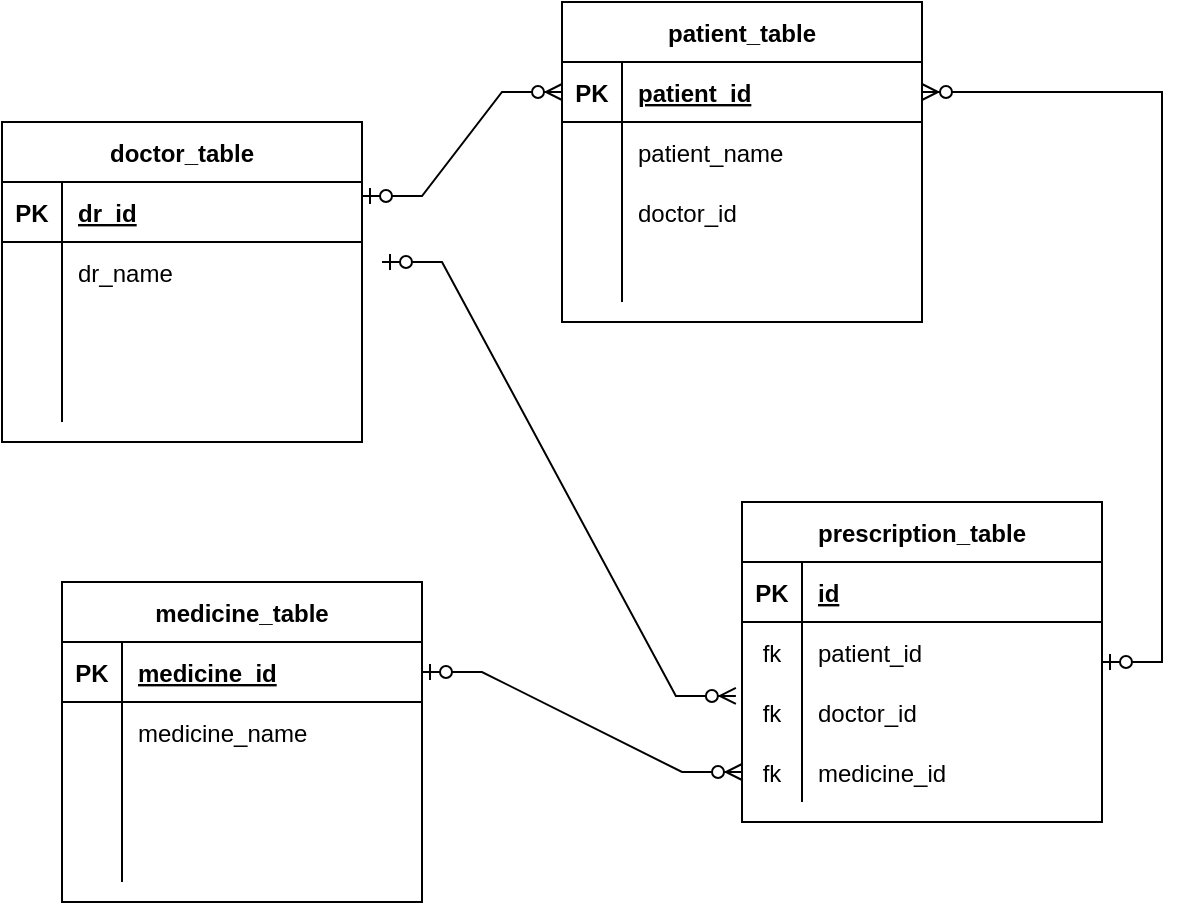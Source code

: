 <mxfile version="20.0.4"><diagram id="yDkpwJsLN8eAx4qlXKnx" name="Page-1"><mxGraphModel dx="763" dy="586" grid="1" gridSize="10" guides="1" tooltips="1" connect="1" arrows="1" fold="1" page="1" pageScale="1" pageWidth="827" pageHeight="1169" math="0" shadow="0"><root><mxCell id="0"/><mxCell id="1" parent="0"/><mxCell id="M7rrwOhOTfIWqPwgPmMR-1" value="doctor_table" style="shape=table;startSize=30;container=1;collapsible=1;childLayout=tableLayout;fixedRows=1;rowLines=0;fontStyle=1;align=center;resizeLast=1;" vertex="1" parent="1"><mxGeometry x="110" y="110" width="180" height="160" as="geometry"/></mxCell><mxCell id="M7rrwOhOTfIWqPwgPmMR-2" value="" style="shape=tableRow;horizontal=0;startSize=0;swimlaneHead=0;swimlaneBody=0;fillColor=none;collapsible=0;dropTarget=0;points=[[0,0.5],[1,0.5]];portConstraint=eastwest;top=0;left=0;right=0;bottom=1;" vertex="1" parent="M7rrwOhOTfIWqPwgPmMR-1"><mxGeometry y="30" width="180" height="30" as="geometry"/></mxCell><mxCell id="M7rrwOhOTfIWqPwgPmMR-3" value="PK" style="shape=partialRectangle;connectable=0;fillColor=none;top=0;left=0;bottom=0;right=0;fontStyle=1;overflow=hidden;" vertex="1" parent="M7rrwOhOTfIWqPwgPmMR-2"><mxGeometry width="30" height="30" as="geometry"><mxRectangle width="30" height="30" as="alternateBounds"/></mxGeometry></mxCell><mxCell id="M7rrwOhOTfIWqPwgPmMR-4" value="dr_id" style="shape=partialRectangle;connectable=0;fillColor=none;top=0;left=0;bottom=0;right=0;align=left;spacingLeft=6;fontStyle=5;overflow=hidden;" vertex="1" parent="M7rrwOhOTfIWqPwgPmMR-2"><mxGeometry x="30" width="150" height="30" as="geometry"><mxRectangle width="150" height="30" as="alternateBounds"/></mxGeometry></mxCell><mxCell id="M7rrwOhOTfIWqPwgPmMR-5" value="" style="shape=tableRow;horizontal=0;startSize=0;swimlaneHead=0;swimlaneBody=0;fillColor=none;collapsible=0;dropTarget=0;points=[[0,0.5],[1,0.5]];portConstraint=eastwest;top=0;left=0;right=0;bottom=0;" vertex="1" parent="M7rrwOhOTfIWqPwgPmMR-1"><mxGeometry y="60" width="180" height="30" as="geometry"/></mxCell><mxCell id="M7rrwOhOTfIWqPwgPmMR-6" value="" style="shape=partialRectangle;connectable=0;fillColor=none;top=0;left=0;bottom=0;right=0;editable=1;overflow=hidden;" vertex="1" parent="M7rrwOhOTfIWqPwgPmMR-5"><mxGeometry width="30" height="30" as="geometry"><mxRectangle width="30" height="30" as="alternateBounds"/></mxGeometry></mxCell><mxCell id="M7rrwOhOTfIWqPwgPmMR-7" value="dr_name" style="shape=partialRectangle;connectable=0;fillColor=none;top=0;left=0;bottom=0;right=0;align=left;spacingLeft=6;overflow=hidden;" vertex="1" parent="M7rrwOhOTfIWqPwgPmMR-5"><mxGeometry x="30" width="150" height="30" as="geometry"><mxRectangle width="150" height="30" as="alternateBounds"/></mxGeometry></mxCell><mxCell id="M7rrwOhOTfIWqPwgPmMR-8" value="" style="shape=tableRow;horizontal=0;startSize=0;swimlaneHead=0;swimlaneBody=0;fillColor=none;collapsible=0;dropTarget=0;points=[[0,0.5],[1,0.5]];portConstraint=eastwest;top=0;left=0;right=0;bottom=0;" vertex="1" parent="M7rrwOhOTfIWqPwgPmMR-1"><mxGeometry y="90" width="180" height="30" as="geometry"/></mxCell><mxCell id="M7rrwOhOTfIWqPwgPmMR-9" value="" style="shape=partialRectangle;connectable=0;fillColor=none;top=0;left=0;bottom=0;right=0;editable=1;overflow=hidden;" vertex="1" parent="M7rrwOhOTfIWqPwgPmMR-8"><mxGeometry width="30" height="30" as="geometry"><mxRectangle width="30" height="30" as="alternateBounds"/></mxGeometry></mxCell><mxCell id="M7rrwOhOTfIWqPwgPmMR-10" value="" style="shape=partialRectangle;connectable=0;fillColor=none;top=0;left=0;bottom=0;right=0;align=left;spacingLeft=6;overflow=hidden;" vertex="1" parent="M7rrwOhOTfIWqPwgPmMR-8"><mxGeometry x="30" width="150" height="30" as="geometry"><mxRectangle width="150" height="30" as="alternateBounds"/></mxGeometry></mxCell><mxCell id="M7rrwOhOTfIWqPwgPmMR-11" value="" style="shape=tableRow;horizontal=0;startSize=0;swimlaneHead=0;swimlaneBody=0;fillColor=none;collapsible=0;dropTarget=0;points=[[0,0.5],[1,0.5]];portConstraint=eastwest;top=0;left=0;right=0;bottom=0;" vertex="1" parent="M7rrwOhOTfIWqPwgPmMR-1"><mxGeometry y="120" width="180" height="30" as="geometry"/></mxCell><mxCell id="M7rrwOhOTfIWqPwgPmMR-12" value="" style="shape=partialRectangle;connectable=0;fillColor=none;top=0;left=0;bottom=0;right=0;editable=1;overflow=hidden;" vertex="1" parent="M7rrwOhOTfIWqPwgPmMR-11"><mxGeometry width="30" height="30" as="geometry"><mxRectangle width="30" height="30" as="alternateBounds"/></mxGeometry></mxCell><mxCell id="M7rrwOhOTfIWqPwgPmMR-13" value="" style="shape=partialRectangle;connectable=0;fillColor=none;top=0;left=0;bottom=0;right=0;align=left;spacingLeft=6;overflow=hidden;" vertex="1" parent="M7rrwOhOTfIWqPwgPmMR-11"><mxGeometry x="30" width="150" height="30" as="geometry"><mxRectangle width="150" height="30" as="alternateBounds"/></mxGeometry></mxCell><mxCell id="M7rrwOhOTfIWqPwgPmMR-14" value="patient_table" style="shape=table;startSize=30;container=1;collapsible=1;childLayout=tableLayout;fixedRows=1;rowLines=0;fontStyle=1;align=center;resizeLast=1;" vertex="1" parent="1"><mxGeometry x="390" y="50" width="180" height="160" as="geometry"/></mxCell><mxCell id="M7rrwOhOTfIWqPwgPmMR-15" value="" style="shape=tableRow;horizontal=0;startSize=0;swimlaneHead=0;swimlaneBody=0;fillColor=none;collapsible=0;dropTarget=0;points=[[0,0.5],[1,0.5]];portConstraint=eastwest;top=0;left=0;right=0;bottom=1;" vertex="1" parent="M7rrwOhOTfIWqPwgPmMR-14"><mxGeometry y="30" width="180" height="30" as="geometry"/></mxCell><mxCell id="M7rrwOhOTfIWqPwgPmMR-16" value="PK" style="shape=partialRectangle;connectable=0;fillColor=none;top=0;left=0;bottom=0;right=0;fontStyle=1;overflow=hidden;" vertex="1" parent="M7rrwOhOTfIWqPwgPmMR-15"><mxGeometry width="30" height="30" as="geometry"><mxRectangle width="30" height="30" as="alternateBounds"/></mxGeometry></mxCell><mxCell id="M7rrwOhOTfIWqPwgPmMR-17" value="patient_id" style="shape=partialRectangle;connectable=0;fillColor=none;top=0;left=0;bottom=0;right=0;align=left;spacingLeft=6;fontStyle=5;overflow=hidden;" vertex="1" parent="M7rrwOhOTfIWqPwgPmMR-15"><mxGeometry x="30" width="150" height="30" as="geometry"><mxRectangle width="150" height="30" as="alternateBounds"/></mxGeometry></mxCell><mxCell id="M7rrwOhOTfIWqPwgPmMR-18" value="" style="shape=tableRow;horizontal=0;startSize=0;swimlaneHead=0;swimlaneBody=0;fillColor=none;collapsible=0;dropTarget=0;points=[[0,0.5],[1,0.5]];portConstraint=eastwest;top=0;left=0;right=0;bottom=0;" vertex="1" parent="M7rrwOhOTfIWqPwgPmMR-14"><mxGeometry y="60" width="180" height="30" as="geometry"/></mxCell><mxCell id="M7rrwOhOTfIWqPwgPmMR-19" value="" style="shape=partialRectangle;connectable=0;fillColor=none;top=0;left=0;bottom=0;right=0;editable=1;overflow=hidden;" vertex="1" parent="M7rrwOhOTfIWqPwgPmMR-18"><mxGeometry width="30" height="30" as="geometry"><mxRectangle width="30" height="30" as="alternateBounds"/></mxGeometry></mxCell><mxCell id="M7rrwOhOTfIWqPwgPmMR-20" value="patient_name" style="shape=partialRectangle;connectable=0;fillColor=none;top=0;left=0;bottom=0;right=0;align=left;spacingLeft=6;overflow=hidden;" vertex="1" parent="M7rrwOhOTfIWqPwgPmMR-18"><mxGeometry x="30" width="150" height="30" as="geometry"><mxRectangle width="150" height="30" as="alternateBounds"/></mxGeometry></mxCell><mxCell id="M7rrwOhOTfIWqPwgPmMR-21" value="" style="shape=tableRow;horizontal=0;startSize=0;swimlaneHead=0;swimlaneBody=0;fillColor=none;collapsible=0;dropTarget=0;points=[[0,0.5],[1,0.5]];portConstraint=eastwest;top=0;left=0;right=0;bottom=0;" vertex="1" parent="M7rrwOhOTfIWqPwgPmMR-14"><mxGeometry y="90" width="180" height="30" as="geometry"/></mxCell><mxCell id="M7rrwOhOTfIWqPwgPmMR-22" value="" style="shape=partialRectangle;connectable=0;fillColor=none;top=0;left=0;bottom=0;right=0;editable=1;overflow=hidden;" vertex="1" parent="M7rrwOhOTfIWqPwgPmMR-21"><mxGeometry width="30" height="30" as="geometry"><mxRectangle width="30" height="30" as="alternateBounds"/></mxGeometry></mxCell><mxCell id="M7rrwOhOTfIWqPwgPmMR-23" value="doctor_id" style="shape=partialRectangle;connectable=0;fillColor=none;top=0;left=0;bottom=0;right=0;align=left;spacingLeft=6;overflow=hidden;" vertex="1" parent="M7rrwOhOTfIWqPwgPmMR-21"><mxGeometry x="30" width="150" height="30" as="geometry"><mxRectangle width="150" height="30" as="alternateBounds"/></mxGeometry></mxCell><mxCell id="M7rrwOhOTfIWqPwgPmMR-24" value="" style="shape=tableRow;horizontal=0;startSize=0;swimlaneHead=0;swimlaneBody=0;fillColor=none;collapsible=0;dropTarget=0;points=[[0,0.5],[1,0.5]];portConstraint=eastwest;top=0;left=0;right=0;bottom=0;" vertex="1" parent="M7rrwOhOTfIWqPwgPmMR-14"><mxGeometry y="120" width="180" height="30" as="geometry"/></mxCell><mxCell id="M7rrwOhOTfIWqPwgPmMR-25" value="" style="shape=partialRectangle;connectable=0;fillColor=none;top=0;left=0;bottom=0;right=0;editable=1;overflow=hidden;" vertex="1" parent="M7rrwOhOTfIWqPwgPmMR-24"><mxGeometry width="30" height="30" as="geometry"><mxRectangle width="30" height="30" as="alternateBounds"/></mxGeometry></mxCell><mxCell id="M7rrwOhOTfIWqPwgPmMR-26" value="" style="shape=partialRectangle;connectable=0;fillColor=none;top=0;left=0;bottom=0;right=0;align=left;spacingLeft=6;overflow=hidden;" vertex="1" parent="M7rrwOhOTfIWqPwgPmMR-24"><mxGeometry x="30" width="150" height="30" as="geometry"><mxRectangle width="150" height="30" as="alternateBounds"/></mxGeometry></mxCell><mxCell id="M7rrwOhOTfIWqPwgPmMR-27" value="medicine_table" style="shape=table;startSize=30;container=1;collapsible=1;childLayout=tableLayout;fixedRows=1;rowLines=0;fontStyle=1;align=center;resizeLast=1;" vertex="1" parent="1"><mxGeometry x="140" y="340" width="180" height="160" as="geometry"/></mxCell><mxCell id="M7rrwOhOTfIWqPwgPmMR-28" value="" style="shape=tableRow;horizontal=0;startSize=0;swimlaneHead=0;swimlaneBody=0;fillColor=none;collapsible=0;dropTarget=0;points=[[0,0.5],[1,0.5]];portConstraint=eastwest;top=0;left=0;right=0;bottom=1;" vertex="1" parent="M7rrwOhOTfIWqPwgPmMR-27"><mxGeometry y="30" width="180" height="30" as="geometry"/></mxCell><mxCell id="M7rrwOhOTfIWqPwgPmMR-29" value="PK" style="shape=partialRectangle;connectable=0;fillColor=none;top=0;left=0;bottom=0;right=0;fontStyle=1;overflow=hidden;" vertex="1" parent="M7rrwOhOTfIWqPwgPmMR-28"><mxGeometry width="30" height="30" as="geometry"><mxRectangle width="30" height="30" as="alternateBounds"/></mxGeometry></mxCell><mxCell id="M7rrwOhOTfIWqPwgPmMR-30" value="medicine_id" style="shape=partialRectangle;connectable=0;fillColor=none;top=0;left=0;bottom=0;right=0;align=left;spacingLeft=6;fontStyle=5;overflow=hidden;" vertex="1" parent="M7rrwOhOTfIWqPwgPmMR-28"><mxGeometry x="30" width="150" height="30" as="geometry"><mxRectangle width="150" height="30" as="alternateBounds"/></mxGeometry></mxCell><mxCell id="M7rrwOhOTfIWqPwgPmMR-31" value="" style="shape=tableRow;horizontal=0;startSize=0;swimlaneHead=0;swimlaneBody=0;fillColor=none;collapsible=0;dropTarget=0;points=[[0,0.5],[1,0.5]];portConstraint=eastwest;top=0;left=0;right=0;bottom=0;" vertex="1" parent="M7rrwOhOTfIWqPwgPmMR-27"><mxGeometry y="60" width="180" height="30" as="geometry"/></mxCell><mxCell id="M7rrwOhOTfIWqPwgPmMR-32" value="" style="shape=partialRectangle;connectable=0;fillColor=none;top=0;left=0;bottom=0;right=0;editable=1;overflow=hidden;" vertex="1" parent="M7rrwOhOTfIWqPwgPmMR-31"><mxGeometry width="30" height="30" as="geometry"><mxRectangle width="30" height="30" as="alternateBounds"/></mxGeometry></mxCell><mxCell id="M7rrwOhOTfIWqPwgPmMR-33" value="medicine_name" style="shape=partialRectangle;connectable=0;fillColor=none;top=0;left=0;bottom=0;right=0;align=left;spacingLeft=6;overflow=hidden;" vertex="1" parent="M7rrwOhOTfIWqPwgPmMR-31"><mxGeometry x="30" width="150" height="30" as="geometry"><mxRectangle width="150" height="30" as="alternateBounds"/></mxGeometry></mxCell><mxCell id="M7rrwOhOTfIWqPwgPmMR-34" value="" style="shape=tableRow;horizontal=0;startSize=0;swimlaneHead=0;swimlaneBody=0;fillColor=none;collapsible=0;dropTarget=0;points=[[0,0.5],[1,0.5]];portConstraint=eastwest;top=0;left=0;right=0;bottom=0;" vertex="1" parent="M7rrwOhOTfIWqPwgPmMR-27"><mxGeometry y="90" width="180" height="30" as="geometry"/></mxCell><mxCell id="M7rrwOhOTfIWqPwgPmMR-35" value="" style="shape=partialRectangle;connectable=0;fillColor=none;top=0;left=0;bottom=0;right=0;editable=1;overflow=hidden;" vertex="1" parent="M7rrwOhOTfIWqPwgPmMR-34"><mxGeometry width="30" height="30" as="geometry"><mxRectangle width="30" height="30" as="alternateBounds"/></mxGeometry></mxCell><mxCell id="M7rrwOhOTfIWqPwgPmMR-36" value="" style="shape=partialRectangle;connectable=0;fillColor=none;top=0;left=0;bottom=0;right=0;align=left;spacingLeft=6;overflow=hidden;" vertex="1" parent="M7rrwOhOTfIWqPwgPmMR-34"><mxGeometry x="30" width="150" height="30" as="geometry"><mxRectangle width="150" height="30" as="alternateBounds"/></mxGeometry></mxCell><mxCell id="M7rrwOhOTfIWqPwgPmMR-37" value="" style="shape=tableRow;horizontal=0;startSize=0;swimlaneHead=0;swimlaneBody=0;fillColor=none;collapsible=0;dropTarget=0;points=[[0,0.5],[1,0.5]];portConstraint=eastwest;top=0;left=0;right=0;bottom=0;" vertex="1" parent="M7rrwOhOTfIWqPwgPmMR-27"><mxGeometry y="120" width="180" height="30" as="geometry"/></mxCell><mxCell id="M7rrwOhOTfIWqPwgPmMR-38" value="" style="shape=partialRectangle;connectable=0;fillColor=none;top=0;left=0;bottom=0;right=0;editable=1;overflow=hidden;" vertex="1" parent="M7rrwOhOTfIWqPwgPmMR-37"><mxGeometry width="30" height="30" as="geometry"><mxRectangle width="30" height="30" as="alternateBounds"/></mxGeometry></mxCell><mxCell id="M7rrwOhOTfIWqPwgPmMR-39" value="" style="shape=partialRectangle;connectable=0;fillColor=none;top=0;left=0;bottom=0;right=0;align=left;spacingLeft=6;overflow=hidden;" vertex="1" parent="M7rrwOhOTfIWqPwgPmMR-37"><mxGeometry x="30" width="150" height="30" as="geometry"><mxRectangle width="150" height="30" as="alternateBounds"/></mxGeometry></mxCell><mxCell id="M7rrwOhOTfIWqPwgPmMR-40" value="prescription_table" style="shape=table;startSize=30;container=1;collapsible=1;childLayout=tableLayout;fixedRows=1;rowLines=0;fontStyle=1;align=center;resizeLast=1;" vertex="1" parent="1"><mxGeometry x="480" y="300" width="180" height="160" as="geometry"/></mxCell><mxCell id="M7rrwOhOTfIWqPwgPmMR-41" value="" style="shape=tableRow;horizontal=0;startSize=0;swimlaneHead=0;swimlaneBody=0;fillColor=none;collapsible=0;dropTarget=0;points=[[0,0.5],[1,0.5]];portConstraint=eastwest;top=0;left=0;right=0;bottom=1;" vertex="1" parent="M7rrwOhOTfIWqPwgPmMR-40"><mxGeometry y="30" width="180" height="30" as="geometry"/></mxCell><mxCell id="M7rrwOhOTfIWqPwgPmMR-42" value="PK" style="shape=partialRectangle;connectable=0;fillColor=none;top=0;left=0;bottom=0;right=0;fontStyle=1;overflow=hidden;" vertex="1" parent="M7rrwOhOTfIWqPwgPmMR-41"><mxGeometry width="30" height="30" as="geometry"><mxRectangle width="30" height="30" as="alternateBounds"/></mxGeometry></mxCell><mxCell id="M7rrwOhOTfIWqPwgPmMR-43" value="id" style="shape=partialRectangle;connectable=0;fillColor=none;top=0;left=0;bottom=0;right=0;align=left;spacingLeft=6;fontStyle=5;overflow=hidden;" vertex="1" parent="M7rrwOhOTfIWqPwgPmMR-41"><mxGeometry x="30" width="150" height="30" as="geometry"><mxRectangle width="150" height="30" as="alternateBounds"/></mxGeometry></mxCell><mxCell id="M7rrwOhOTfIWqPwgPmMR-44" value="" style="shape=tableRow;horizontal=0;startSize=0;swimlaneHead=0;swimlaneBody=0;fillColor=none;collapsible=0;dropTarget=0;points=[[0,0.5],[1,0.5]];portConstraint=eastwest;top=0;left=0;right=0;bottom=0;" vertex="1" parent="M7rrwOhOTfIWqPwgPmMR-40"><mxGeometry y="60" width="180" height="30" as="geometry"/></mxCell><mxCell id="M7rrwOhOTfIWqPwgPmMR-45" value="fk" style="shape=partialRectangle;connectable=0;fillColor=none;top=0;left=0;bottom=0;right=0;editable=1;overflow=hidden;" vertex="1" parent="M7rrwOhOTfIWqPwgPmMR-44"><mxGeometry width="30" height="30" as="geometry"><mxRectangle width="30" height="30" as="alternateBounds"/></mxGeometry></mxCell><mxCell id="M7rrwOhOTfIWqPwgPmMR-46" value="patient_id" style="shape=partialRectangle;connectable=0;fillColor=none;top=0;left=0;bottom=0;right=0;align=left;spacingLeft=6;overflow=hidden;" vertex="1" parent="M7rrwOhOTfIWqPwgPmMR-44"><mxGeometry x="30" width="150" height="30" as="geometry"><mxRectangle width="150" height="30" as="alternateBounds"/></mxGeometry></mxCell><mxCell id="M7rrwOhOTfIWqPwgPmMR-47" value="" style="shape=tableRow;horizontal=0;startSize=0;swimlaneHead=0;swimlaneBody=0;fillColor=none;collapsible=0;dropTarget=0;points=[[0,0.5],[1,0.5]];portConstraint=eastwest;top=0;left=0;right=0;bottom=0;" vertex="1" parent="M7rrwOhOTfIWqPwgPmMR-40"><mxGeometry y="90" width="180" height="30" as="geometry"/></mxCell><mxCell id="M7rrwOhOTfIWqPwgPmMR-48" value="fk" style="shape=partialRectangle;connectable=0;fillColor=none;top=0;left=0;bottom=0;right=0;editable=1;overflow=hidden;" vertex="1" parent="M7rrwOhOTfIWqPwgPmMR-47"><mxGeometry width="30" height="30" as="geometry"><mxRectangle width="30" height="30" as="alternateBounds"/></mxGeometry></mxCell><mxCell id="M7rrwOhOTfIWqPwgPmMR-49" value="doctor_id" style="shape=partialRectangle;connectable=0;fillColor=none;top=0;left=0;bottom=0;right=0;align=left;spacingLeft=6;overflow=hidden;" vertex="1" parent="M7rrwOhOTfIWqPwgPmMR-47"><mxGeometry x="30" width="150" height="30" as="geometry"><mxRectangle width="150" height="30" as="alternateBounds"/></mxGeometry></mxCell><mxCell id="M7rrwOhOTfIWqPwgPmMR-50" value="" style="shape=tableRow;horizontal=0;startSize=0;swimlaneHead=0;swimlaneBody=0;fillColor=none;collapsible=0;dropTarget=0;points=[[0,0.5],[1,0.5]];portConstraint=eastwest;top=0;left=0;right=0;bottom=0;" vertex="1" parent="M7rrwOhOTfIWqPwgPmMR-40"><mxGeometry y="120" width="180" height="30" as="geometry"/></mxCell><mxCell id="M7rrwOhOTfIWqPwgPmMR-51" value="fk" style="shape=partialRectangle;connectable=0;fillColor=none;top=0;left=0;bottom=0;right=0;editable=1;overflow=hidden;" vertex="1" parent="M7rrwOhOTfIWqPwgPmMR-50"><mxGeometry width="30" height="30" as="geometry"><mxRectangle width="30" height="30" as="alternateBounds"/></mxGeometry></mxCell><mxCell id="M7rrwOhOTfIWqPwgPmMR-52" value="medicine_id" style="shape=partialRectangle;connectable=0;fillColor=none;top=0;left=0;bottom=0;right=0;align=left;spacingLeft=6;overflow=hidden;" vertex="1" parent="M7rrwOhOTfIWqPwgPmMR-50"><mxGeometry x="30" width="150" height="30" as="geometry"><mxRectangle width="150" height="30" as="alternateBounds"/></mxGeometry></mxCell><mxCell id="M7rrwOhOTfIWqPwgPmMR-53" value="" style="edgeStyle=entityRelationEdgeStyle;fontSize=12;html=1;endArrow=ERzeroToMany;startArrow=ERzeroToOne;rounded=0;entryX=0;entryY=0.5;entryDx=0;entryDy=0;" edge="1" parent="1" target="M7rrwOhOTfIWqPwgPmMR-15"><mxGeometry width="100" height="100" relative="1" as="geometry"><mxPoint x="290" y="147" as="sourcePoint"/><mxPoint x="414" y="130" as="targetPoint"/></mxGeometry></mxCell><mxCell id="M7rrwOhOTfIWqPwgPmMR-54" value="" style="edgeStyle=entityRelationEdgeStyle;fontSize=12;html=1;endArrow=ERzeroToMany;startArrow=ERzeroToOne;rounded=0;entryX=0;entryY=0.5;entryDx=0;entryDy=0;" edge="1" parent="1" source="M7rrwOhOTfIWqPwgPmMR-28" target="M7rrwOhOTfIWqPwgPmMR-50"><mxGeometry width="100" height="100" relative="1" as="geometry"><mxPoint x="300" y="470" as="sourcePoint"/><mxPoint x="400" y="370" as="targetPoint"/></mxGeometry></mxCell><mxCell id="M7rrwOhOTfIWqPwgPmMR-55" value="" style="edgeStyle=entityRelationEdgeStyle;fontSize=12;html=1;endArrow=ERzeroToMany;startArrow=ERzeroToOne;rounded=0;entryX=-0.017;entryY=0.233;entryDx=0;entryDy=0;entryPerimeter=0;" edge="1" parent="1" target="M7rrwOhOTfIWqPwgPmMR-47"><mxGeometry width="100" height="100" relative="1" as="geometry"><mxPoint x="300" y="180" as="sourcePoint"/><mxPoint x="450" y="360" as="targetPoint"/></mxGeometry></mxCell><mxCell id="M7rrwOhOTfIWqPwgPmMR-56" value="" style="edgeStyle=entityRelationEdgeStyle;fontSize=12;html=1;endArrow=ERzeroToMany;startArrow=ERzeroToOne;rounded=0;entryX=1;entryY=0.5;entryDx=0;entryDy=0;" edge="1" parent="1" target="M7rrwOhOTfIWqPwgPmMR-15"><mxGeometry width="100" height="100" relative="1" as="geometry"><mxPoint x="660" y="380" as="sourcePoint"/><mxPoint x="770" y="450" as="targetPoint"/></mxGeometry></mxCell></root></mxGraphModel></diagram></mxfile>